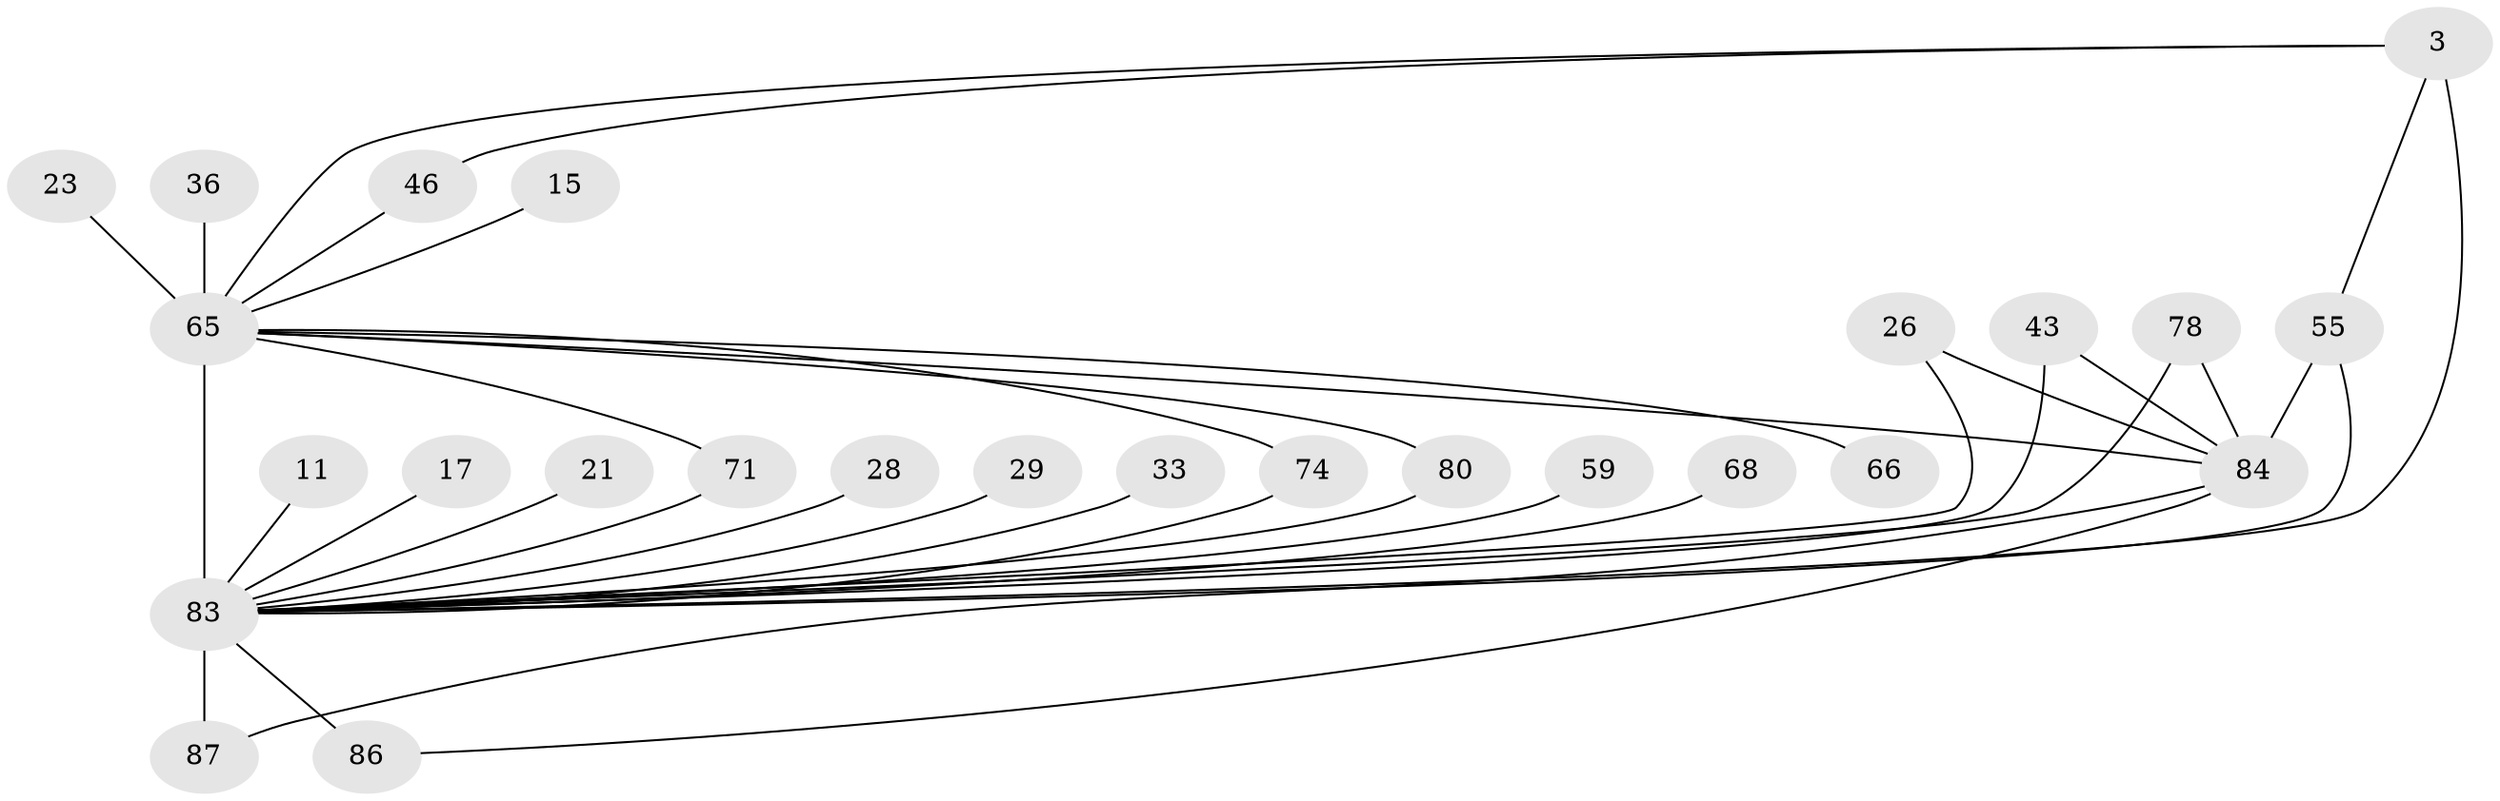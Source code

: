 // original degree distribution, {20: 0.011494252873563218, 9: 0.011494252873563218, 14: 0.011494252873563218, 25: 0.011494252873563218, 19: 0.011494252873563218, 18: 0.011494252873563218, 23: 0.011494252873563218, 26: 0.011494252873563218, 30: 0.011494252873563218, 16: 0.011494252873563218, 2: 0.6091954022988506, 7: 0.011494252873563218, 3: 0.14942528735632185, 4: 0.08045977011494253, 8: 0.011494252873563218, 5: 0.022988505747126436}
// Generated by graph-tools (version 1.1) at 2025/46/03/04/25 21:46:43]
// undirected, 26 vertices, 37 edges
graph export_dot {
graph [start="1"]
  node [color=gray90,style=filled];
  3 [super="+2"];
  11;
  15;
  17;
  21;
  23;
  26;
  28;
  29;
  33;
  36;
  43;
  46;
  55 [super="+37"];
  59;
  65 [super="+44+10+9"];
  66;
  68;
  71 [super="+18+30"];
  74;
  78;
  80;
  83 [super="+41+69+67+72+60+54+35+38+81+82+63+64+73+34"];
  84 [super="+40+49+77"];
  86;
  87 [super="+85"];
  3 -- 46;
  3 -- 83 [weight=11];
  3 -- 55;
  3 -- 65 [weight=8];
  11 -- 83 [weight=2];
  15 -- 65;
  17 -- 83 [weight=2];
  21 -- 83 [weight=2];
  23 -- 65 [weight=2];
  26 -- 83;
  26 -- 84;
  28 -- 83;
  29 -- 83 [weight=2];
  33 -- 83 [weight=2];
  36 -- 65 [weight=2];
  43 -- 83;
  43 -- 84;
  46 -- 65;
  55 -- 83;
  55 -- 84;
  59 -- 83 [weight=2];
  65 -- 83 [weight=43];
  65 -- 66 [weight=2];
  65 -- 80;
  65 -- 84 [weight=19];
  65 -- 74;
  65 -- 71;
  68 -- 83 [weight=2];
  71 -- 83 [weight=3];
  74 -- 83;
  78 -- 83;
  78 -- 84;
  80 -- 83;
  83 -- 86;
  83 -- 87 [weight=2];
  84 -- 86;
  84 -- 87;
}
